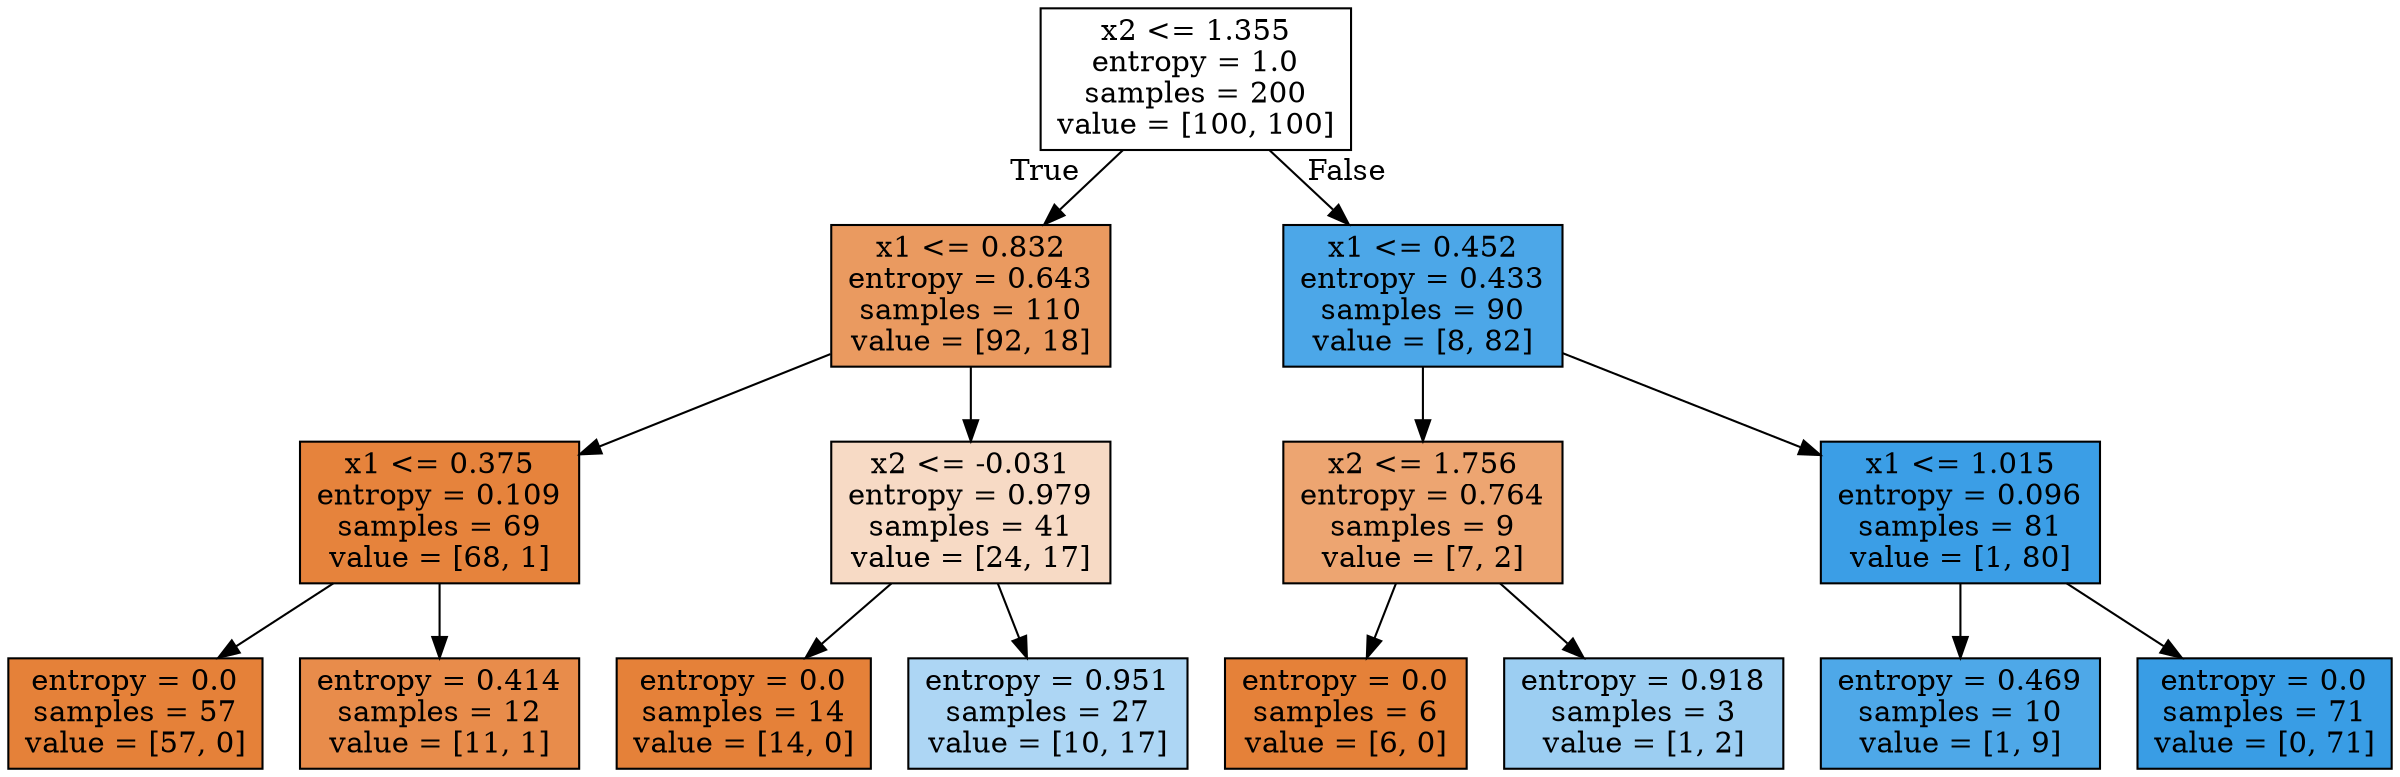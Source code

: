 digraph Tree {
node [shape=box, style="filled", color="black"] ;
0 [label="x2 <= 1.355\nentropy = 1.0\nsamples = 200\nvalue = [100, 100]", fillcolor="#e5813900"] ;
1 [label="x1 <= 0.832\nentropy = 0.643\nsamples = 110\nvalue = [92, 18]", fillcolor="#e58139cd"] ;
0 -> 1 [labeldistance=2.5, labelangle=45, headlabel="True"] ;
2 [label="x1 <= 0.375\nentropy = 0.109\nsamples = 69\nvalue = [68, 1]", fillcolor="#e58139fb"] ;
1 -> 2 ;
3 [label="entropy = 0.0\nsamples = 57\nvalue = [57, 0]", fillcolor="#e58139ff"] ;
2 -> 3 ;
4 [label="entropy = 0.414\nsamples = 12\nvalue = [11, 1]", fillcolor="#e58139e8"] ;
2 -> 4 ;
5 [label="x2 <= -0.031\nentropy = 0.979\nsamples = 41\nvalue = [24, 17]", fillcolor="#e581394a"] ;
1 -> 5 ;
6 [label="entropy = 0.0\nsamples = 14\nvalue = [14, 0]", fillcolor="#e58139ff"] ;
5 -> 6 ;
7 [label="entropy = 0.951\nsamples = 27\nvalue = [10, 17]", fillcolor="#399de569"] ;
5 -> 7 ;
8 [label="x1 <= 0.452\nentropy = 0.433\nsamples = 90\nvalue = [8, 82]", fillcolor="#399de5e6"] ;
0 -> 8 [labeldistance=2.5, labelangle=-45, headlabel="False"] ;
9 [label="x2 <= 1.756\nentropy = 0.764\nsamples = 9\nvalue = [7, 2]", fillcolor="#e58139b6"] ;
8 -> 9 ;
10 [label="entropy = 0.0\nsamples = 6\nvalue = [6, 0]", fillcolor="#e58139ff"] ;
9 -> 10 ;
11 [label="entropy = 0.918\nsamples = 3\nvalue = [1, 2]", fillcolor="#399de57f"] ;
9 -> 11 ;
12 [label="x1 <= 1.015\nentropy = 0.096\nsamples = 81\nvalue = [1, 80]", fillcolor="#399de5fc"] ;
8 -> 12 ;
13 [label="entropy = 0.469\nsamples = 10\nvalue = [1, 9]", fillcolor="#399de5e3"] ;
12 -> 13 ;
14 [label="entropy = 0.0\nsamples = 71\nvalue = [0, 71]", fillcolor="#399de5ff"] ;
12 -> 14 ;
}